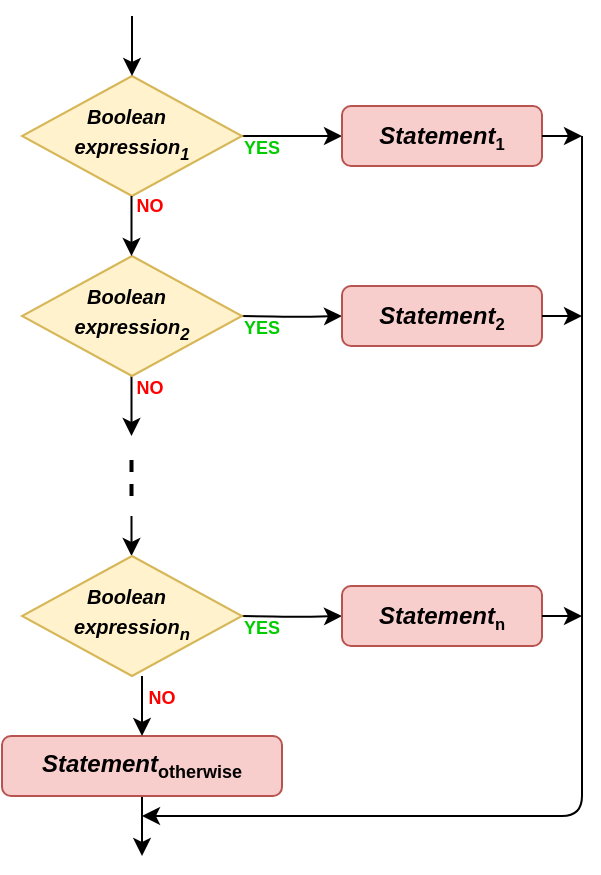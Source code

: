 <mxfile version="13.0.5" type="device"><diagram id="C5RBs43oDa-KdzZeNtuy" name="Page-1"><mxGraphModel dx="523" dy="553" grid="1" gridSize="10" guides="1" tooltips="1" connect="1" arrows="1" fold="1" page="1" pageScale="1" pageWidth="827" pageHeight="1169" math="0" shadow="0"><root><mxCell id="WIyWlLk6GJQsqaUBKTNV-0"/><mxCell id="WIyWlLk6GJQsqaUBKTNV-1" parent="WIyWlLk6GJQsqaUBKTNV-0"/><mxCell id="G6EBWNTIHy2u6F7F_qyh-10" value="" style="edgeStyle=orthogonalEdgeStyle;rounded=1;orthogonalLoop=1;jettySize=auto;html=1;endArrow=classic;endFill=1;endSize=6;" edge="1" parent="WIyWlLk6GJQsqaUBKTNV-1" source="WIyWlLk6GJQsqaUBKTNV-6" target="WIyWlLk6GJQsqaUBKTNV-7"><mxGeometry relative="1" as="geometry"/></mxCell><mxCell id="WIyWlLk6GJQsqaUBKTNV-6" value="&lt;span style=&quot;font-size: 10px&quot;&gt;&lt;i&gt;&lt;b&gt;Boolean &amp;nbsp; expression&lt;sub&gt;1&lt;/sub&gt;&lt;/b&gt;&lt;/i&gt;&lt;/span&gt;" style="rhombus;whiteSpace=wrap;html=1;shadow=0;fontFamily=Helvetica;fontSize=12;align=center;strokeWidth=1;spacing=6;spacingTop=-4;fillColor=#fff2cc;strokeColor=#d6b656;" parent="WIyWlLk6GJQsqaUBKTNV-1" vertex="1"><mxGeometry x="160" y="180" width="110" height="60" as="geometry"/></mxCell><mxCell id="WIyWlLk6GJQsqaUBKTNV-7" value="&lt;b&gt;&lt;i&gt;Statement&lt;/i&gt;&lt;font size=&quot;1&quot;&gt;&lt;sub&gt;1&lt;/sub&gt;&lt;/font&gt;&lt;/b&gt;" style="rounded=1;whiteSpace=wrap;html=1;fontSize=12;glass=0;strokeWidth=1;shadow=0;fillColor=#f8cecc;strokeColor=#b85450;" parent="WIyWlLk6GJQsqaUBKTNV-1" vertex="1"><mxGeometry x="320" y="195" width="100" height="30" as="geometry"/></mxCell><mxCell id="G6EBWNTIHy2u6F7F_qyh-2" value="" style="endArrow=classic;html=1;entryX=0.5;entryY=0;entryDx=0;entryDy=0;" edge="1" parent="WIyWlLk6GJQsqaUBKTNV-1" target="WIyWlLk6GJQsqaUBKTNV-6"><mxGeometry width="50" height="50" relative="1" as="geometry"><mxPoint x="215" y="150" as="sourcePoint"/><mxPoint x="180" y="160" as="targetPoint"/></mxGeometry></mxCell><mxCell id="G6EBWNTIHy2u6F7F_qyh-11" value="&lt;font style=&quot;font-size: 9px&quot; color=&quot;#00cc00&quot;&gt;&lt;b&gt;YES&lt;/b&gt;&lt;/font&gt;" style="text;html=1;strokeColor=none;fillColor=none;align=center;verticalAlign=middle;whiteSpace=wrap;rounded=0;" vertex="1" parent="WIyWlLk6GJQsqaUBKTNV-1"><mxGeometry x="260" y="205" width="40" height="20" as="geometry"/></mxCell><mxCell id="G6EBWNTIHy2u6F7F_qyh-16" value="" style="edgeStyle=orthogonalEdgeStyle;rounded=1;orthogonalLoop=1;jettySize=auto;html=1;endArrow=classic;endFill=1;endSize=6;" edge="1" parent="WIyWlLk6GJQsqaUBKTNV-1" target="G6EBWNTIHy2u6F7F_qyh-18"><mxGeometry relative="1" as="geometry"><mxPoint x="270" y="300" as="sourcePoint"/></mxGeometry></mxCell><mxCell id="G6EBWNTIHy2u6F7F_qyh-18" value="&lt;b&gt;&lt;i&gt;Statement&lt;/i&gt;&lt;font size=&quot;1&quot;&gt;&lt;sub&gt;2&lt;/sub&gt;&lt;/font&gt;&lt;/b&gt;" style="rounded=1;whiteSpace=wrap;html=1;fontSize=12;glass=0;strokeWidth=1;shadow=0;fillColor=#f8cecc;strokeColor=#b85450;" vertex="1" parent="WIyWlLk6GJQsqaUBKTNV-1"><mxGeometry x="320" y="285" width="100" height="30" as="geometry"/></mxCell><mxCell id="G6EBWNTIHy2u6F7F_qyh-20" value="&lt;font style=&quot;font-size: 9px&quot; color=&quot;#00cc00&quot;&gt;&lt;b&gt;YES&lt;/b&gt;&lt;/font&gt;" style="text;html=1;strokeColor=none;fillColor=none;align=center;verticalAlign=middle;whiteSpace=wrap;rounded=0;" vertex="1" parent="WIyWlLk6GJQsqaUBKTNV-1"><mxGeometry x="260" y="295" width="40" height="20" as="geometry"/></mxCell><mxCell id="G6EBWNTIHy2u6F7F_qyh-21" value="&lt;b&gt;&lt;font color=&quot;#ff0000&quot; style=&quot;font-size: 9px&quot;&gt;NO&lt;/font&gt;&lt;/b&gt;" style="text;html=1;strokeColor=none;fillColor=none;align=center;verticalAlign=middle;whiteSpace=wrap;rounded=0;" vertex="1" parent="WIyWlLk6GJQsqaUBKTNV-1"><mxGeometry x="204" y="325" width="40" height="20" as="geometry"/></mxCell><mxCell id="G6EBWNTIHy2u6F7F_qyh-22" value="" style="edgeStyle=orthogonalEdgeStyle;rounded=1;orthogonalLoop=1;jettySize=auto;html=1;endArrow=classic;endFill=1;endSize=6;" edge="1" parent="WIyWlLk6GJQsqaUBKTNV-1" target="G6EBWNTIHy2u6F7F_qyh-24"><mxGeometry relative="1" as="geometry"><mxPoint x="270" y="450" as="sourcePoint"/></mxGeometry></mxCell><mxCell id="G6EBWNTIHy2u6F7F_qyh-24" value="&lt;b&gt;&lt;i&gt;Statement&lt;/i&gt;&lt;font size=&quot;1&quot;&gt;&lt;sub&gt;n&lt;/sub&gt;&lt;/font&gt;&lt;/b&gt;" style="rounded=1;whiteSpace=wrap;html=1;fontSize=12;glass=0;strokeWidth=1;shadow=0;fillColor=#f8cecc;strokeColor=#b85450;" vertex="1" parent="WIyWlLk6GJQsqaUBKTNV-1"><mxGeometry x="320" y="435" width="100" height="30" as="geometry"/></mxCell><mxCell id="G6EBWNTIHy2u6F7F_qyh-25" value="" style="endArrow=classic;html=1;entryX=0.5;entryY=0;entryDx=0;entryDy=0;" edge="1" parent="WIyWlLk6GJQsqaUBKTNV-1"><mxGeometry width="50" height="50" relative="1" as="geometry"><mxPoint x="214.75" y="400" as="sourcePoint"/><mxPoint x="214.75" y="420" as="targetPoint"/></mxGeometry></mxCell><mxCell id="G6EBWNTIHy2u6F7F_qyh-26" value="&lt;font style=&quot;font-size: 9px&quot; color=&quot;#00cc00&quot;&gt;&lt;b&gt;YES&lt;/b&gt;&lt;/font&gt;" style="text;html=1;strokeColor=none;fillColor=none;align=center;verticalAlign=middle;whiteSpace=wrap;rounded=0;" vertex="1" parent="WIyWlLk6GJQsqaUBKTNV-1"><mxGeometry x="260" y="445" width="40" height="20" as="geometry"/></mxCell><mxCell id="G6EBWNTIHy2u6F7F_qyh-27" value="&lt;b&gt;&lt;font color=&quot;#ff0000&quot; style=&quot;font-size: 9px&quot;&gt;NO&lt;/font&gt;&lt;/b&gt;" style="text;html=1;strokeColor=none;fillColor=none;align=center;verticalAlign=middle;whiteSpace=wrap;rounded=0;" vertex="1" parent="WIyWlLk6GJQsqaUBKTNV-1"><mxGeometry x="210" y="480" width="40" height="20" as="geometry"/></mxCell><mxCell id="G6EBWNTIHy2u6F7F_qyh-32" value="" style="endArrow=classic;html=1;" edge="1" parent="WIyWlLk6GJQsqaUBKTNV-1"><mxGeometry width="50" height="50" relative="1" as="geometry"><mxPoint x="214.75" y="330" as="sourcePoint"/><mxPoint x="214.75" y="360" as="targetPoint"/></mxGeometry></mxCell><mxCell id="G6EBWNTIHy2u6F7F_qyh-52" value="" style="edgeStyle=orthogonalEdgeStyle;rounded=1;orthogonalLoop=1;jettySize=auto;html=1;endArrow=classic;endFill=1;endSize=6;strokeWidth=1;" edge="1" parent="WIyWlLk6GJQsqaUBKTNV-1" source="G6EBWNTIHy2u6F7F_qyh-36"><mxGeometry relative="1" as="geometry"><mxPoint x="220" y="570" as="targetPoint"/></mxGeometry></mxCell><mxCell id="G6EBWNTIHy2u6F7F_qyh-36" value="&lt;i style=&quot;font-weight: bold&quot;&gt;Statement&lt;/i&gt;&lt;sub&gt;&lt;font style=&quot;font-size: 9px&quot;&gt;&lt;b&gt;otherwise&lt;/b&gt;&lt;/font&gt;&lt;/sub&gt;" style="rounded=1;whiteSpace=wrap;html=1;fontSize=12;glass=0;strokeWidth=1;shadow=0;fillColor=#f8cecc;strokeColor=#b85450;" vertex="1" parent="WIyWlLk6GJQsqaUBKTNV-1"><mxGeometry x="150" y="510" width="140" height="30" as="geometry"/></mxCell><mxCell id="G6EBWNTIHy2u6F7F_qyh-39" value="" style="endArrow=classic;html=1;entryX=0.5;entryY=0;entryDx=0;entryDy=0;" edge="1" parent="WIyWlLk6GJQsqaUBKTNV-1"><mxGeometry width="50" height="50" relative="1" as="geometry"><mxPoint x="220" y="480" as="sourcePoint"/><mxPoint x="220" y="510" as="targetPoint"/></mxGeometry></mxCell><mxCell id="G6EBWNTIHy2u6F7F_qyh-42" value="" style="endArrow=none;dashed=1;html=1;strokeWidth=2;" edge="1" parent="WIyWlLk6GJQsqaUBKTNV-1"><mxGeometry width="50" height="50" relative="1" as="geometry"><mxPoint x="214.75" y="390" as="sourcePoint"/><mxPoint x="214.75" y="370" as="targetPoint"/><Array as="points"><mxPoint x="214.75" y="380"/></Array></mxGeometry></mxCell><mxCell id="G6EBWNTIHy2u6F7F_qyh-43" value="" style="endArrow=classic;html=1;strokeWidth=1;" edge="1" parent="WIyWlLk6GJQsqaUBKTNV-1"><mxGeometry width="50" height="50" relative="1" as="geometry"><mxPoint x="440" y="210" as="sourcePoint"/><mxPoint x="220" y="550" as="targetPoint"/><Array as="points"><mxPoint x="440" y="550"/></Array></mxGeometry></mxCell><mxCell id="G6EBWNTIHy2u6F7F_qyh-44" value="" style="endArrow=classic;html=1;strokeWidth=1;" edge="1" parent="WIyWlLk6GJQsqaUBKTNV-1"><mxGeometry width="50" height="50" relative="1" as="geometry"><mxPoint x="420" y="210" as="sourcePoint"/><mxPoint x="440" y="210" as="targetPoint"/></mxGeometry></mxCell><mxCell id="G6EBWNTIHy2u6F7F_qyh-45" value="" style="endArrow=classic;html=1;strokeWidth=1;exitX=1;exitY=0.5;exitDx=0;exitDy=0;" edge="1" parent="WIyWlLk6GJQsqaUBKTNV-1" source="G6EBWNTIHy2u6F7F_qyh-18"><mxGeometry width="50" height="50" relative="1" as="geometry"><mxPoint x="430" y="220" as="sourcePoint"/><mxPoint x="440" y="300" as="targetPoint"/></mxGeometry></mxCell><mxCell id="G6EBWNTIHy2u6F7F_qyh-47" value="" style="endArrow=classic;html=1;strokeWidth=1;exitX=1;exitY=0.5;exitDx=0;exitDy=0;" edge="1" parent="WIyWlLk6GJQsqaUBKTNV-1" source="G6EBWNTIHy2u6F7F_qyh-24"><mxGeometry width="50" height="50" relative="1" as="geometry"><mxPoint x="430" y="220" as="sourcePoint"/><mxPoint x="440" y="450" as="targetPoint"/></mxGeometry></mxCell><mxCell id="G6EBWNTIHy2u6F7F_qyh-53" value="&lt;span style=&quot;font-size: 10px&quot;&gt;&lt;i&gt;&lt;b&gt;Boolean &amp;nbsp; expression&lt;sub&gt;2&lt;/sub&gt;&lt;/b&gt;&lt;/i&gt;&lt;/span&gt;" style="rhombus;whiteSpace=wrap;html=1;shadow=0;fontFamily=Helvetica;fontSize=12;align=center;strokeWidth=1;spacing=6;spacingTop=-4;fillColor=#fff2cc;strokeColor=#d6b656;" vertex="1" parent="WIyWlLk6GJQsqaUBKTNV-1"><mxGeometry x="160" y="270" width="110" height="60" as="geometry"/></mxCell><mxCell id="G6EBWNTIHy2u6F7F_qyh-35" value="&lt;b&gt;&lt;font color=&quot;#ff0000&quot; style=&quot;font-size: 9px&quot;&gt;NO&lt;/font&gt;&lt;/b&gt;" style="text;html=1;strokeColor=none;fillColor=none;align=center;verticalAlign=middle;whiteSpace=wrap;rounded=0;" vertex="1" parent="WIyWlLk6GJQsqaUBKTNV-1"><mxGeometry x="204" y="234" width="40" height="20" as="geometry"/></mxCell><mxCell id="G6EBWNTIHy2u6F7F_qyh-57" value="" style="endArrow=classic;html=1;entryX=0.5;entryY=0;entryDx=0;entryDy=0;" edge="1" parent="WIyWlLk6GJQsqaUBKTNV-1"><mxGeometry width="50" height="50" relative="1" as="geometry"><mxPoint x="214.75" y="240" as="sourcePoint"/><mxPoint x="214.75" y="270" as="targetPoint"/></mxGeometry></mxCell><mxCell id="G6EBWNTIHy2u6F7F_qyh-58" value="&lt;span style=&quot;font-size: 10px&quot;&gt;&lt;i&gt;&lt;b&gt;Boolean &amp;nbsp; expression&lt;sub&gt;n&lt;/sub&gt;&lt;/b&gt;&lt;/i&gt;&lt;/span&gt;" style="rhombus;whiteSpace=wrap;html=1;shadow=0;fontFamily=Helvetica;fontSize=12;align=center;strokeWidth=1;spacing=6;spacingTop=-4;fillColor=#fff2cc;strokeColor=#d6b656;" vertex="1" parent="WIyWlLk6GJQsqaUBKTNV-1"><mxGeometry x="160" y="420" width="110" height="60" as="geometry"/></mxCell></root></mxGraphModel></diagram></mxfile>
